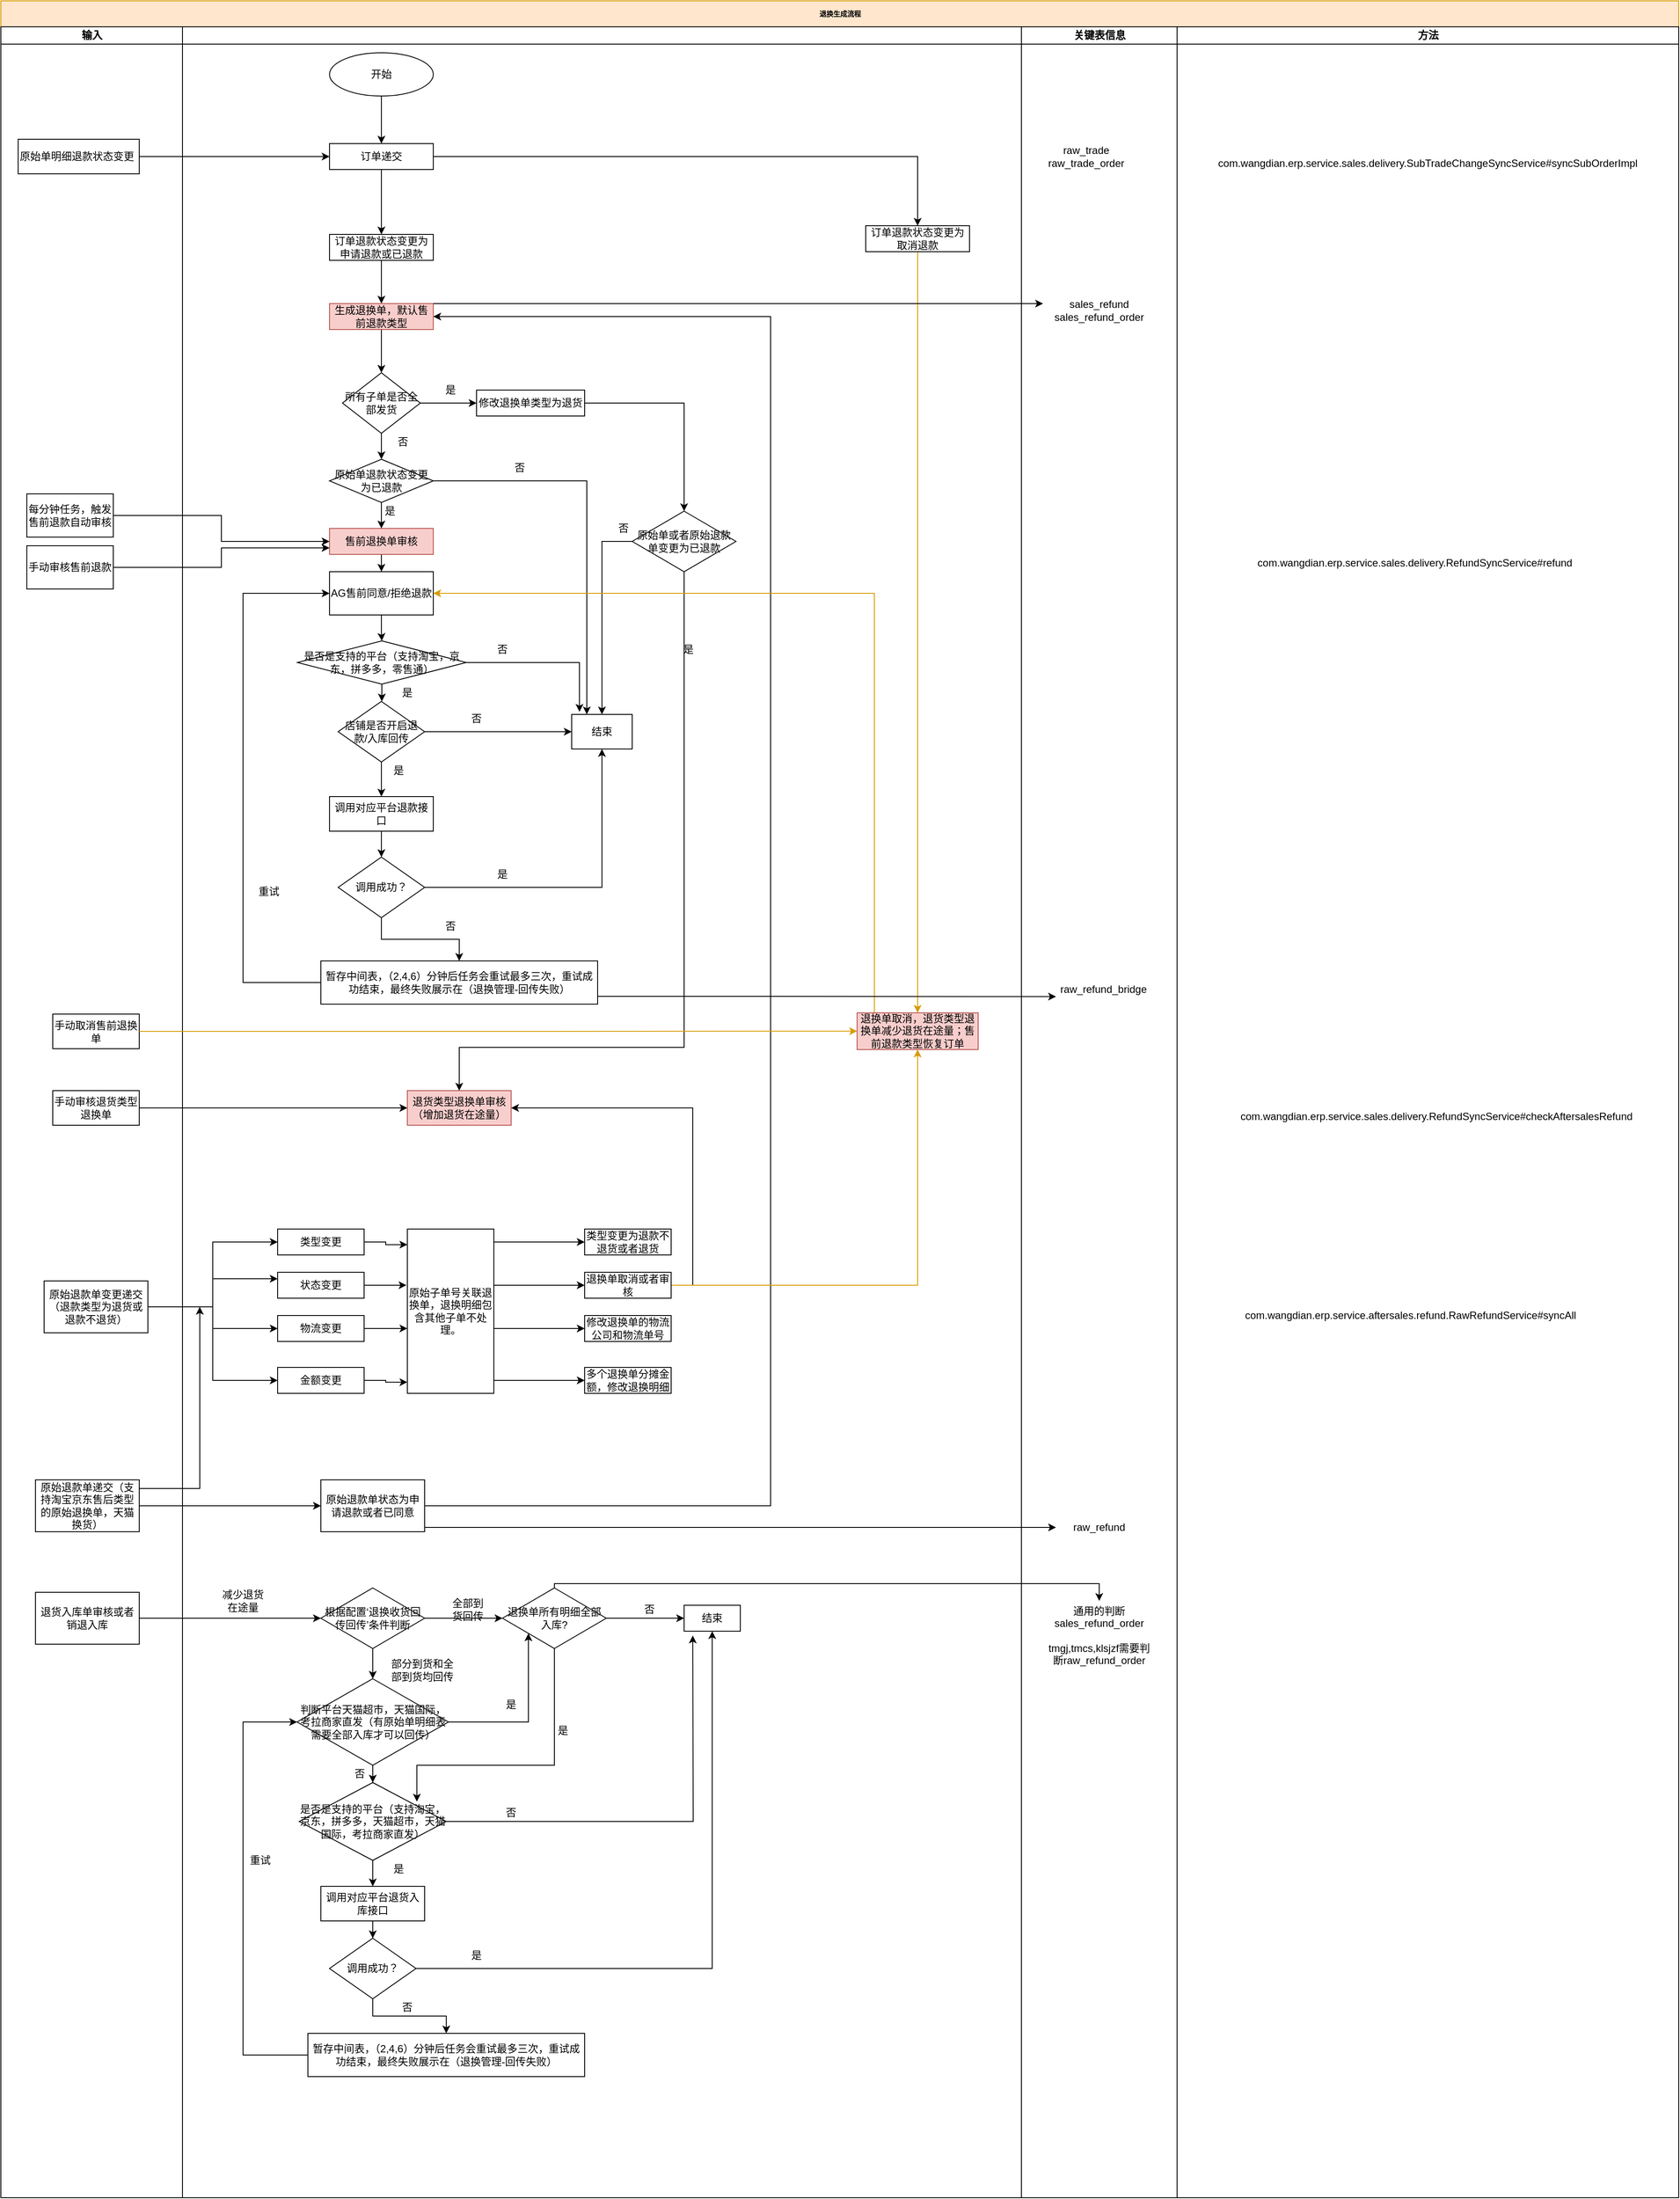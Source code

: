 <mxfile version="14.4.3" type="device"><diagram name="Page-1" id="74e2e168-ea6b-b213-b513-2b3c1d86103e"><mxGraphModel dx="1422" dy="822" grid="1" gridSize="10" guides="1" tooltips="1" connect="1" arrows="1" fold="1" page="1" pageScale="1" pageWidth="1100" pageHeight="850" background="#ffffff" math="0" shadow="0"><root><mxCell id="0"/><mxCell id="1" parent="0"/><mxCell id="77e6c97f196da883-1" value="退换生成流程" style="swimlane;html=1;childLayout=stackLayout;startSize=30;rounded=0;shadow=0;labelBackgroundColor=none;strokeWidth=1;fontFamily=Verdana;fontSize=8;align=center;fillColor=#ffe6cc;strokeColor=#d79b00;" parent="1" vertex="1"><mxGeometry x="110" y="20" width="1940" height="2540" as="geometry"/></mxCell><mxCell id="77e6c97f196da883-2" value="输入" style="swimlane;html=1;startSize=20;" parent="77e6c97f196da883-1" vertex="1"><mxGeometry y="30" width="210" height="2510" as="geometry"/></mxCell><mxCell id="ZV8IMZRNXIEyXZBaKNND-7" value="原始单明细退款状态变更" style="rounded=0;whiteSpace=wrap;html=1;align=left;" parent="77e6c97f196da883-2" vertex="1"><mxGeometry x="20" y="130" width="140" height="40" as="geometry"/></mxCell><mxCell id="K4x0RBg2pC2UjooEL5jA-83" value="原始退款单递交（支持淘宝京东售后类型的原始退换单，天猫换货）" style="rounded=0;whiteSpace=wrap;html=1;" parent="77e6c97f196da883-2" vertex="1"><mxGeometry x="40" y="1680" width="120" height="60" as="geometry"/></mxCell><mxCell id="K4x0RBg2pC2UjooEL5jA-87" value="原始退款单变更递交（退款类型为退货或退款不退货）" style="rounded=0;whiteSpace=wrap;html=1;" parent="77e6c97f196da883-2" vertex="1"><mxGeometry x="50" y="1450" width="120" height="60" as="geometry"/></mxCell><mxCell id="K4x0RBg2pC2UjooEL5jA-188" value="每分钟任务，触发售前退款自动审核" style="rounded=0;whiteSpace=wrap;html=1;align=left;" parent="77e6c97f196da883-2" vertex="1"><mxGeometry x="30" y="540" width="100" height="50" as="geometry"/></mxCell><mxCell id="K4x0RBg2pC2UjooEL5jA-189" value="手动审核售前退款" style="rounded=0;whiteSpace=wrap;html=1;align=left;" parent="77e6c97f196da883-2" vertex="1"><mxGeometry x="30" y="600" width="100" height="50" as="geometry"/></mxCell><mxCell id="K4x0RBg2pC2UjooEL5jA-192" value="退货入库单审核或者销退入库" style="rounded=0;whiteSpace=wrap;html=1;" parent="77e6c97f196da883-2" vertex="1"><mxGeometry x="40" y="1810" width="120" height="60" as="geometry"/></mxCell><mxCell id="K4x0RBg2pC2UjooEL5jA-282" value="手动审核退货类型退换单" style="rounded=0;whiteSpace=wrap;html=1;" parent="77e6c97f196da883-2" vertex="1"><mxGeometry x="60" y="1230" width="100" height="40" as="geometry"/></mxCell><mxCell id="cP4s46sx_pL4ZXOSYV5j-128" value="手动取消售前退换单" style="rounded=0;whiteSpace=wrap;html=1;" vertex="1" parent="77e6c97f196da883-2"><mxGeometry x="60" y="1141.5" width="100" height="40" as="geometry"/></mxCell><mxCell id="77e6c97f196da883-3" value="&lt;br&gt;&lt;br&gt;" style="swimlane;html=1;startSize=20;" parent="77e6c97f196da883-1" vertex="1"><mxGeometry x="210" y="30" width="970" height="2510" as="geometry"/></mxCell><mxCell id="ZV8IMZRNXIEyXZBaKNND-9" style="edgeStyle=orthogonalEdgeStyle;rounded=0;orthogonalLoop=1;jettySize=auto;html=1;exitX=0.5;exitY=1;exitDx=0;exitDy=0;entryX=0.5;entryY=0;entryDx=0;entryDy=0;" parent="77e6c97f196da883-3" source="ZV8IMZRNXIEyXZBaKNND-4" target="ZV8IMZRNXIEyXZBaKNND-5" edge="1"><mxGeometry relative="1" as="geometry"/></mxCell><mxCell id="ZV8IMZRNXIEyXZBaKNND-4" value="开始" style="ellipse;whiteSpace=wrap;html=1;" parent="77e6c97f196da883-3" vertex="1"><mxGeometry x="170" y="30" width="120" height="50" as="geometry"/></mxCell><mxCell id="K4x0RBg2pC2UjooEL5jA-15" style="edgeStyle=orthogonalEdgeStyle;rounded=0;orthogonalLoop=1;jettySize=auto;html=1;entryX=0.5;entryY=0;entryDx=0;entryDy=0;" parent="77e6c97f196da883-3" source="ZV8IMZRNXIEyXZBaKNND-5" target="K4x0RBg2pC2UjooEL5jA-13" edge="1"><mxGeometry relative="1" as="geometry"/></mxCell><mxCell id="K4x0RBg2pC2UjooEL5jA-291" style="edgeStyle=orthogonalEdgeStyle;rounded=0;orthogonalLoop=1;jettySize=auto;html=1;" parent="77e6c97f196da883-3" source="ZV8IMZRNXIEyXZBaKNND-5" target="K4x0RBg2pC2UjooEL5jA-290" edge="1"><mxGeometry relative="1" as="geometry"/></mxCell><mxCell id="ZV8IMZRNXIEyXZBaKNND-5" value="订单递交" style="rounded=0;whiteSpace=wrap;html=1;" parent="77e6c97f196da883-3" vertex="1"><mxGeometry x="170" y="135" width="120" height="30" as="geometry"/></mxCell><mxCell id="K4x0RBg2pC2UjooEL5jA-22" style="edgeStyle=orthogonalEdgeStyle;rounded=0;orthogonalLoop=1;jettySize=auto;html=1;entryX=0.5;entryY=0;entryDx=0;entryDy=0;" parent="77e6c97f196da883-3" source="K4x0RBg2pC2UjooEL5jA-13" target="K4x0RBg2pC2UjooEL5jA-16" edge="1"><mxGeometry relative="1" as="geometry"/></mxCell><mxCell id="K4x0RBg2pC2UjooEL5jA-13" value="订单退款状态变更为申请退款或已退款" style="rounded=0;whiteSpace=wrap;html=1;" parent="77e6c97f196da883-3" vertex="1"><mxGeometry x="170" y="240" width="120" height="30" as="geometry"/></mxCell><mxCell id="K4x0RBg2pC2UjooEL5jA-21" style="edgeStyle=orthogonalEdgeStyle;rounded=0;orthogonalLoop=1;jettySize=auto;html=1;entryX=0.5;entryY=0;entryDx=0;entryDy=0;" parent="77e6c97f196da883-3" source="K4x0RBg2pC2UjooEL5jA-16" target="K4x0RBg2pC2UjooEL5jA-17" edge="1"><mxGeometry relative="1" as="geometry"/></mxCell><mxCell id="K4x0RBg2pC2UjooEL5jA-16" value="生成退换单，默认售前退款类型" style="rounded=0;whiteSpace=wrap;html=1;fillColor=#f8cecc;strokeColor=#b85450;" parent="77e6c97f196da883-3" vertex="1"><mxGeometry x="170" y="320" width="120" height="30" as="geometry"/></mxCell><mxCell id="K4x0RBg2pC2UjooEL5jA-19" style="edgeStyle=orthogonalEdgeStyle;rounded=0;orthogonalLoop=1;jettySize=auto;html=1;entryX=0;entryY=0.5;entryDx=0;entryDy=0;" parent="77e6c97f196da883-3" source="K4x0RBg2pC2UjooEL5jA-17" target="K4x0RBg2pC2UjooEL5jA-18" edge="1"><mxGeometry relative="1" as="geometry"/></mxCell><mxCell id="K4x0RBg2pC2UjooEL5jA-28" style="edgeStyle=orthogonalEdgeStyle;rounded=0;orthogonalLoop=1;jettySize=auto;html=1;" parent="77e6c97f196da883-3" source="K4x0RBg2pC2UjooEL5jA-17" target="K4x0RBg2pC2UjooEL5jA-27" edge="1"><mxGeometry relative="1" as="geometry"/></mxCell><mxCell id="K4x0RBg2pC2UjooEL5jA-17" value="所有子单是否全部发货" style="rhombus;whiteSpace=wrap;html=1;" parent="77e6c97f196da883-3" vertex="1"><mxGeometry x="185" y="400" width="90" height="70" as="geometry"/></mxCell><mxCell id="K4x0RBg2pC2UjooEL5jA-287" style="edgeStyle=orthogonalEdgeStyle;rounded=0;orthogonalLoop=1;jettySize=auto;html=1;" parent="77e6c97f196da883-3" source="K4x0RBg2pC2UjooEL5jA-18" target="K4x0RBg2pC2UjooEL5jA-286" edge="1"><mxGeometry relative="1" as="geometry"/></mxCell><mxCell id="K4x0RBg2pC2UjooEL5jA-18" value="修改退换单类型为退货" style="rounded=0;whiteSpace=wrap;html=1;" parent="77e6c97f196da883-3" vertex="1"><mxGeometry x="340" y="420" width="125" height="30" as="geometry"/></mxCell><mxCell id="K4x0RBg2pC2UjooEL5jA-20" value="是" style="text;html=1;strokeColor=none;fillColor=none;align=center;verticalAlign=middle;whiteSpace=wrap;rounded=0;" parent="77e6c97f196da883-3" vertex="1"><mxGeometry x="290" y="410" width="40" height="20" as="geometry"/></mxCell><mxCell id="K4x0RBg2pC2UjooEL5jA-285" style="edgeStyle=orthogonalEdgeStyle;rounded=0;orthogonalLoop=1;jettySize=auto;html=1;entryX=0.5;entryY=0;entryDx=0;entryDy=0;" parent="77e6c97f196da883-3" source="K4x0RBg2pC2UjooEL5jA-23" target="K4x0RBg2pC2UjooEL5jA-26" edge="1"><mxGeometry relative="1" as="geometry"/></mxCell><mxCell id="K4x0RBg2pC2UjooEL5jA-23" value="售前退换单审核" style="rounded=0;whiteSpace=wrap;html=1;fillColor=#f8cecc;strokeColor=#b85450;" parent="77e6c97f196da883-3" vertex="1"><mxGeometry x="170" y="580" width="120" height="30" as="geometry"/></mxCell><mxCell id="cP4s46sx_pL4ZXOSYV5j-2" style="edgeStyle=orthogonalEdgeStyle;rounded=0;orthogonalLoop=1;jettySize=auto;html=1;entryX=0.5;entryY=0;entryDx=0;entryDy=0;" edge="1" parent="77e6c97f196da883-3" source="K4x0RBg2pC2UjooEL5jA-26" target="cP4s46sx_pL4ZXOSYV5j-1"><mxGeometry relative="1" as="geometry"/></mxCell><mxCell id="K4x0RBg2pC2UjooEL5jA-26" value="AG售前同意/拒绝退款" style="rounded=0;whiteSpace=wrap;html=1;" parent="77e6c97f196da883-3" vertex="1"><mxGeometry x="170" y="630" width="120" height="50" as="geometry"/></mxCell><mxCell id="K4x0RBg2pC2UjooEL5jA-29" style="edgeStyle=orthogonalEdgeStyle;rounded=0;orthogonalLoop=1;jettySize=auto;html=1;entryX=0.5;entryY=0;entryDx=0;entryDy=0;" parent="77e6c97f196da883-3" source="K4x0RBg2pC2UjooEL5jA-27" target="K4x0RBg2pC2UjooEL5jA-23" edge="1"><mxGeometry relative="1" as="geometry"/></mxCell><mxCell id="K4x0RBg2pC2UjooEL5jA-301" style="edgeStyle=orthogonalEdgeStyle;rounded=0;orthogonalLoop=1;jettySize=auto;html=1;entryX=0.25;entryY=0;entryDx=0;entryDy=0;" parent="77e6c97f196da883-3" source="K4x0RBg2pC2UjooEL5jA-27" target="K4x0RBg2pC2UjooEL5jA-35" edge="1"><mxGeometry relative="1" as="geometry"/></mxCell><mxCell id="K4x0RBg2pC2UjooEL5jA-27" value="原始单退款状态变更为已退款" style="rhombus;whiteSpace=wrap;html=1;" parent="77e6c97f196da883-3" vertex="1"><mxGeometry x="170" y="500" width="120" height="50" as="geometry"/></mxCell><mxCell id="K4x0RBg2pC2UjooEL5jA-30" value="否" style="text;html=1;strokeColor=none;fillColor=none;align=center;verticalAlign=middle;whiteSpace=wrap;rounded=0;" parent="77e6c97f196da883-3" vertex="1"><mxGeometry x="235" y="470" width="40" height="20" as="geometry"/></mxCell><mxCell id="K4x0RBg2pC2UjooEL5jA-36" style="edgeStyle=orthogonalEdgeStyle;rounded=0;orthogonalLoop=1;jettySize=auto;html=1;entryX=0.5;entryY=0;entryDx=0;entryDy=0;" parent="77e6c97f196da883-3" source="K4x0RBg2pC2UjooEL5jA-32" target="K4x0RBg2pC2UjooEL5jA-33" edge="1"><mxGeometry relative="1" as="geometry"/></mxCell><mxCell id="K4x0RBg2pC2UjooEL5jA-72" style="edgeStyle=orthogonalEdgeStyle;rounded=0;orthogonalLoop=1;jettySize=auto;html=1;entryX=0;entryY=0.5;entryDx=0;entryDy=0;" parent="77e6c97f196da883-3" source="K4x0RBg2pC2UjooEL5jA-32" target="K4x0RBg2pC2UjooEL5jA-35" edge="1"><mxGeometry relative="1" as="geometry"/></mxCell><mxCell id="K4x0RBg2pC2UjooEL5jA-32" value="店铺是否开启退款/入库回传" style="rhombus;whiteSpace=wrap;html=1;" parent="77e6c97f196da883-3" vertex="1"><mxGeometry x="180" y="780" width="100" height="70" as="geometry"/></mxCell><mxCell id="K4x0RBg2pC2UjooEL5jA-76" style="edgeStyle=orthogonalEdgeStyle;rounded=0;orthogonalLoop=1;jettySize=auto;html=1;entryX=0.5;entryY=0;entryDx=0;entryDy=0;" parent="77e6c97f196da883-3" source="K4x0RBg2pC2UjooEL5jA-33" target="K4x0RBg2pC2UjooEL5jA-73" edge="1"><mxGeometry relative="1" as="geometry"/></mxCell><mxCell id="K4x0RBg2pC2UjooEL5jA-33" value="调用对应平台退款接口" style="rounded=0;whiteSpace=wrap;html=1;" parent="77e6c97f196da883-3" vertex="1"><mxGeometry x="170" y="890" width="120" height="40" as="geometry"/></mxCell><mxCell id="K4x0RBg2pC2UjooEL5jA-35" value="结束" style="rounded=0;whiteSpace=wrap;html=1;" parent="77e6c97f196da883-3" vertex="1"><mxGeometry x="450" y="795" width="70" height="40" as="geometry"/></mxCell><mxCell id="K4x0RBg2pC2UjooEL5jA-37" value="是" style="text;html=1;strokeColor=none;fillColor=none;align=center;verticalAlign=middle;whiteSpace=wrap;rounded=0;" parent="77e6c97f196da883-3" vertex="1"><mxGeometry x="230" y="850" width="40" height="20" as="geometry"/></mxCell><mxCell id="K4x0RBg2pC2UjooEL5jA-70" value="否" style="text;html=1;strokeColor=none;fillColor=none;align=center;verticalAlign=middle;whiteSpace=wrap;rounded=0;" parent="77e6c97f196da883-3" vertex="1"><mxGeometry x="320" y="790" width="40" height="20" as="geometry"/></mxCell><mxCell id="K4x0RBg2pC2UjooEL5jA-74" style="edgeStyle=orthogonalEdgeStyle;rounded=0;orthogonalLoop=1;jettySize=auto;html=1;entryX=0.5;entryY=1;entryDx=0;entryDy=0;" parent="77e6c97f196da883-3" source="K4x0RBg2pC2UjooEL5jA-73" target="K4x0RBg2pC2UjooEL5jA-35" edge="1"><mxGeometry relative="1" as="geometry"/></mxCell><mxCell id="K4x0RBg2pC2UjooEL5jA-79" style="edgeStyle=orthogonalEdgeStyle;rounded=0;orthogonalLoop=1;jettySize=auto;html=1;" parent="77e6c97f196da883-3" source="K4x0RBg2pC2UjooEL5jA-73" target="K4x0RBg2pC2UjooEL5jA-77" edge="1"><mxGeometry relative="1" as="geometry"/></mxCell><mxCell id="K4x0RBg2pC2UjooEL5jA-73" value="调用成功？" style="rhombus;whiteSpace=wrap;html=1;" parent="77e6c97f196da883-3" vertex="1"><mxGeometry x="180" y="960" width="100" height="70" as="geometry"/></mxCell><mxCell id="K4x0RBg2pC2UjooEL5jA-75" value="是" style="text;html=1;strokeColor=none;fillColor=none;align=center;verticalAlign=middle;whiteSpace=wrap;rounded=0;" parent="77e6c97f196da883-3" vertex="1"><mxGeometry x="350" y="970" width="40" height="20" as="geometry"/></mxCell><mxCell id="K4x0RBg2pC2UjooEL5jA-305" style="edgeStyle=orthogonalEdgeStyle;rounded=0;orthogonalLoop=1;jettySize=auto;html=1;entryX=0;entryY=0.5;entryDx=0;entryDy=0;" parent="77e6c97f196da883-3" source="K4x0RBg2pC2UjooEL5jA-77" target="K4x0RBg2pC2UjooEL5jA-26" edge="1"><mxGeometry relative="1" as="geometry"><Array as="points"><mxPoint x="70" y="1105"/><mxPoint x="70" y="655"/></Array></mxGeometry></mxCell><mxCell id="K4x0RBg2pC2UjooEL5jA-77" value="暂存中间表，（2,4,6）分钟后任务会重试最多三次，重试成功结束，最终失败展示在（退换管理-回传失败）" style="rounded=0;whiteSpace=wrap;html=1;" parent="77e6c97f196da883-3" vertex="1"><mxGeometry x="160" y="1080" width="320" height="50" as="geometry"/></mxCell><mxCell id="K4x0RBg2pC2UjooEL5jA-80" value="否" style="text;html=1;strokeColor=none;fillColor=none;align=center;verticalAlign=middle;whiteSpace=wrap;rounded=0;" parent="77e6c97f196da883-3" vertex="1"><mxGeometry x="290" y="1030" width="40" height="20" as="geometry"/></mxCell><mxCell id="K4x0RBg2pC2UjooEL5jA-187" style="edgeStyle=orthogonalEdgeStyle;rounded=0;orthogonalLoop=1;jettySize=auto;html=1;entryX=1;entryY=0.5;entryDx=0;entryDy=0;" parent="77e6c97f196da883-3" source="K4x0RBg2pC2UjooEL5jA-84" target="K4x0RBg2pC2UjooEL5jA-16" edge="1"><mxGeometry relative="1" as="geometry"><mxPoint x="670" y="490" as="targetPoint"/><Array as="points"><mxPoint x="680" y="1710"/><mxPoint x="680" y="335"/></Array></mxGeometry></mxCell><mxCell id="K4x0RBg2pC2UjooEL5jA-84" value="原始退款单状态为申请退款或者已同意" style="rounded=0;whiteSpace=wrap;html=1;" parent="77e6c97f196da883-3" vertex="1"><mxGeometry x="160" y="1680" width="120" height="60" as="geometry"/></mxCell><mxCell id="K4x0RBg2pC2UjooEL5jA-125" value="类型变更" style="rounded=0;whiteSpace=wrap;html=1;" parent="77e6c97f196da883-3" vertex="1"><mxGeometry x="110" y="1390" width="100" height="30" as="geometry"/></mxCell><mxCell id="K4x0RBg2pC2UjooEL5jA-176" style="edgeStyle=orthogonalEdgeStyle;rounded=0;orthogonalLoop=1;jettySize=auto;html=1;entryX=0;entryY=0.932;entryDx=0;entryDy=0;entryPerimeter=0;" parent="77e6c97f196da883-3" source="K4x0RBg2pC2UjooEL5jA-164" target="K4x0RBg2pC2UjooEL5jA-172" edge="1"><mxGeometry relative="1" as="geometry"/></mxCell><mxCell id="K4x0RBg2pC2UjooEL5jA-164" value="金额变更" style="rounded=0;whiteSpace=wrap;html=1;" parent="77e6c97f196da883-3" vertex="1"><mxGeometry x="110" y="1550" width="100" height="30" as="geometry"/></mxCell><mxCell id="K4x0RBg2pC2UjooEL5jA-174" style="edgeStyle=orthogonalEdgeStyle;rounded=0;orthogonalLoop=1;jettySize=auto;html=1;entryX=-0.01;entryY=0.342;entryDx=0;entryDy=0;entryPerimeter=0;" parent="77e6c97f196da883-3" source="K4x0RBg2pC2UjooEL5jA-163" target="K4x0RBg2pC2UjooEL5jA-172" edge="1"><mxGeometry relative="1" as="geometry"/></mxCell><mxCell id="K4x0RBg2pC2UjooEL5jA-163" value="状态变更" style="rounded=0;whiteSpace=wrap;html=1;" parent="77e6c97f196da883-3" vertex="1"><mxGeometry x="110" y="1440" width="100" height="30" as="geometry"/></mxCell><mxCell id="K4x0RBg2pC2UjooEL5jA-175" style="edgeStyle=orthogonalEdgeStyle;rounded=0;orthogonalLoop=1;jettySize=auto;html=1;entryX=0;entryY=0.605;entryDx=0;entryDy=0;entryPerimeter=0;" parent="77e6c97f196da883-3" source="K4x0RBg2pC2UjooEL5jA-165" target="K4x0RBg2pC2UjooEL5jA-172" edge="1"><mxGeometry relative="1" as="geometry"/></mxCell><mxCell id="K4x0RBg2pC2UjooEL5jA-165" value="物流变更" style="rounded=0;whiteSpace=wrap;html=1;" parent="77e6c97f196da883-3" vertex="1"><mxGeometry x="110" y="1490" width="100" height="30" as="geometry"/></mxCell><mxCell id="K4x0RBg2pC2UjooEL5jA-180" style="edgeStyle=orthogonalEdgeStyle;rounded=0;orthogonalLoop=1;jettySize=auto;html=1;entryX=0;entryY=0.5;entryDx=0;entryDy=0;" parent="77e6c97f196da883-3" source="K4x0RBg2pC2UjooEL5jA-172" target="K4x0RBg2pC2UjooEL5jA-179" edge="1"><mxGeometry relative="1" as="geometry"><Array as="points"><mxPoint x="400" y="1455"/><mxPoint x="400" y="1455"/></Array></mxGeometry></mxCell><mxCell id="K4x0RBg2pC2UjooEL5jA-181" style="edgeStyle=orthogonalEdgeStyle;rounded=0;orthogonalLoop=1;jettySize=auto;html=1;entryX=0;entryY=0.5;entryDx=0;entryDy=0;" parent="77e6c97f196da883-3" source="K4x0RBg2pC2UjooEL5jA-172" target="K4x0RBg2pC2UjooEL5jA-177" edge="1"><mxGeometry relative="1" as="geometry"><Array as="points"><mxPoint x="400" y="1405"/><mxPoint x="400" y="1405"/></Array></mxGeometry></mxCell><mxCell id="K4x0RBg2pC2UjooEL5jA-183" style="edgeStyle=orthogonalEdgeStyle;rounded=0;orthogonalLoop=1;jettySize=auto;html=1;" parent="77e6c97f196da883-3" source="K4x0RBg2pC2UjooEL5jA-172" target="K4x0RBg2pC2UjooEL5jA-182" edge="1"><mxGeometry relative="1" as="geometry"><Array as="points"><mxPoint x="380" y="1505"/><mxPoint x="380" y="1505"/></Array></mxGeometry></mxCell><mxCell id="K4x0RBg2pC2UjooEL5jA-185" style="edgeStyle=orthogonalEdgeStyle;rounded=0;orthogonalLoop=1;jettySize=auto;html=1;entryX=0;entryY=0.5;entryDx=0;entryDy=0;" parent="77e6c97f196da883-3" source="K4x0RBg2pC2UjooEL5jA-172" target="K4x0RBg2pC2UjooEL5jA-184" edge="1"><mxGeometry relative="1" as="geometry"><Array as="points"><mxPoint x="400" y="1565"/><mxPoint x="400" y="1565"/></Array></mxGeometry></mxCell><mxCell id="K4x0RBg2pC2UjooEL5jA-172" value="原始子单号关联退换单，退换明细包含其他子单不处理。" style="rounded=0;whiteSpace=wrap;html=1;" parent="77e6c97f196da883-3" vertex="1"><mxGeometry x="260" y="1390" width="100" height="190" as="geometry"/></mxCell><mxCell id="K4x0RBg2pC2UjooEL5jA-173" style="edgeStyle=orthogonalEdgeStyle;rounded=0;orthogonalLoop=1;jettySize=auto;html=1;entryX=0;entryY=0.095;entryDx=0;entryDy=0;entryPerimeter=0;" parent="77e6c97f196da883-3" source="K4x0RBg2pC2UjooEL5jA-125" target="K4x0RBg2pC2UjooEL5jA-172" edge="1"><mxGeometry relative="1" as="geometry"><mxPoint x="250" y="1405" as="targetPoint"/><Array as="points"><mxPoint x="235" y="1405"/><mxPoint x="235" y="1408"/></Array></mxGeometry></mxCell><mxCell id="K4x0RBg2pC2UjooEL5jA-177" value="类型变更为退款不退货或者退货" style="rounded=0;whiteSpace=wrap;html=1;" parent="77e6c97f196da883-3" vertex="1"><mxGeometry x="465" y="1390" width="100" height="30" as="geometry"/></mxCell><mxCell id="K4x0RBg2pC2UjooEL5jA-295" style="edgeStyle=orthogonalEdgeStyle;rounded=0;orthogonalLoop=1;jettySize=auto;html=1;entryX=1;entryY=0.5;entryDx=0;entryDy=0;" parent="77e6c97f196da883-3" source="K4x0RBg2pC2UjooEL5jA-179" target="K4x0RBg2pC2UjooEL5jA-283" edge="1"><mxGeometry relative="1" as="geometry"><Array as="points"><mxPoint x="590" y="1455"/><mxPoint x="590" y="1250"/></Array></mxGeometry></mxCell><mxCell id="cP4s46sx_pL4ZXOSYV5j-130" style="edgeStyle=orthogonalEdgeStyle;rounded=0;orthogonalLoop=1;jettySize=auto;html=1;entryX=0.5;entryY=1;entryDx=0;entryDy=0;fillColor=#ffe6cc;strokeColor=#d79b00;" edge="1" parent="77e6c97f196da883-3" source="K4x0RBg2pC2UjooEL5jA-179" target="K4x0RBg2pC2UjooEL5jA-292"><mxGeometry relative="1" as="geometry"/></mxCell><mxCell id="K4x0RBg2pC2UjooEL5jA-179" value="退换单取消或者审核" style="rounded=0;whiteSpace=wrap;html=1;" parent="77e6c97f196da883-3" vertex="1"><mxGeometry x="465" y="1440" width="100" height="30" as="geometry"/></mxCell><mxCell id="K4x0RBg2pC2UjooEL5jA-182" value="修改退换单的物流公司和物流单号" style="rounded=0;whiteSpace=wrap;html=1;" parent="77e6c97f196da883-3" vertex="1"><mxGeometry x="465" y="1490" width="100" height="30" as="geometry"/></mxCell><mxCell id="K4x0RBg2pC2UjooEL5jA-184" value="多个退换单分摊金额，修改退换明细" style="rounded=0;whiteSpace=wrap;html=1;" parent="77e6c97f196da883-3" vertex="1"><mxGeometry x="465" y="1550" width="100" height="30" as="geometry"/></mxCell><mxCell id="K4x0RBg2pC2UjooEL5jA-253" style="edgeStyle=orthogonalEdgeStyle;rounded=0;orthogonalLoop=1;jettySize=auto;html=1;entryX=0;entryY=0.5;entryDx=0;entryDy=0;" parent="77e6c97f196da883-3" source="K4x0RBg2pC2UjooEL5jA-249" target="K4x0RBg2pC2UjooEL5jA-250" edge="1"><mxGeometry relative="1" as="geometry"/></mxCell><mxCell id="K4x0RBg2pC2UjooEL5jA-258" style="edgeStyle=orthogonalEdgeStyle;rounded=0;orthogonalLoop=1;jettySize=auto;html=1;entryX=0.5;entryY=0;entryDx=0;entryDy=0;" parent="77e6c97f196da883-3" source="K4x0RBg2pC2UjooEL5jA-249" target="K4x0RBg2pC2UjooEL5jA-261" edge="1"><mxGeometry relative="1" as="geometry"><mxPoint x="220" y="1930" as="targetPoint"/></mxGeometry></mxCell><mxCell id="K4x0RBg2pC2UjooEL5jA-249" value="根据配置‘退换收货回传回传’条件判断" style="rhombus;whiteSpace=wrap;html=1;" parent="77e6c97f196da883-3" vertex="1"><mxGeometry x="160" y="1805" width="120" height="70" as="geometry"/></mxCell><mxCell id="K4x0RBg2pC2UjooEL5jA-255" style="edgeStyle=orthogonalEdgeStyle;rounded=0;orthogonalLoop=1;jettySize=auto;html=1;" parent="77e6c97f196da883-3" source="K4x0RBg2pC2UjooEL5jA-250" target="K4x0RBg2pC2UjooEL5jA-251" edge="1"><mxGeometry relative="1" as="geometry"/></mxCell><mxCell id="cP4s46sx_pL4ZXOSYV5j-125" style="edgeStyle=orthogonalEdgeStyle;rounded=0;orthogonalLoop=1;jettySize=auto;html=1;entryX=0.8;entryY=0.244;entryDx=0;entryDy=0;entryPerimeter=0;" edge="1" parent="77e6c97f196da883-3" source="K4x0RBg2pC2UjooEL5jA-250" target="cP4s46sx_pL4ZXOSYV5j-10"><mxGeometry relative="1" as="geometry"><Array as="points"><mxPoint x="430" y="2010"/><mxPoint x="271" y="2010"/></Array></mxGeometry></mxCell><mxCell id="K4x0RBg2pC2UjooEL5jA-250" value="退换单所有明细全部入库?" style="rhombus;whiteSpace=wrap;html=1;" parent="77e6c97f196da883-3" vertex="1"><mxGeometry x="370" y="1805" width="120" height="70" as="geometry"/></mxCell><mxCell id="K4x0RBg2pC2UjooEL5jA-251" value="结束" style="rounded=0;whiteSpace=wrap;html=1;" parent="77e6c97f196da883-3" vertex="1"><mxGeometry x="580" y="1825" width="65" height="30" as="geometry"/></mxCell><mxCell id="K4x0RBg2pC2UjooEL5jA-254" value="全部到货回传" style="text;html=1;strokeColor=none;fillColor=none;align=center;verticalAlign=middle;whiteSpace=wrap;rounded=0;" parent="77e6c97f196da883-3" vertex="1"><mxGeometry x="310" y="1820" width="40" height="20" as="geometry"/></mxCell><mxCell id="K4x0RBg2pC2UjooEL5jA-256" value="否" style="text;html=1;strokeColor=none;fillColor=none;align=center;verticalAlign=middle;whiteSpace=wrap;rounded=0;" parent="77e6c97f196da883-3" vertex="1"><mxGeometry x="520" y="1820" width="40" height="20" as="geometry"/></mxCell><mxCell id="K4x0RBg2pC2UjooEL5jA-259" value="部分到货和全部到货均回传" style="text;html=1;strokeColor=none;fillColor=none;align=center;verticalAlign=middle;whiteSpace=wrap;rounded=0;" parent="77e6c97f196da883-3" vertex="1"><mxGeometry x="235" y="1890" width="85" height="20" as="geometry"/></mxCell><mxCell id="K4x0RBg2pC2UjooEL5jA-272" style="edgeStyle=orthogonalEdgeStyle;rounded=0;orthogonalLoop=1;jettySize=auto;html=1;entryX=0;entryY=1;entryDx=0;entryDy=0;" parent="77e6c97f196da883-3" source="K4x0RBg2pC2UjooEL5jA-261" target="K4x0RBg2pC2UjooEL5jA-250" edge="1"><mxGeometry relative="1" as="geometry"/></mxCell><mxCell id="cP4s46sx_pL4ZXOSYV5j-11" style="edgeStyle=orthogonalEdgeStyle;rounded=0;orthogonalLoop=1;jettySize=auto;html=1;entryX=0.5;entryY=0;entryDx=0;entryDy=0;" edge="1" parent="77e6c97f196da883-3" source="K4x0RBg2pC2UjooEL5jA-261" target="cP4s46sx_pL4ZXOSYV5j-10"><mxGeometry relative="1" as="geometry"/></mxCell><mxCell id="K4x0RBg2pC2UjooEL5jA-261" value="判断平台天猫超市，天猫国际，考拉商家直发（有原始单明细表需要全部入库才可以回传）" style="rhombus;whiteSpace=wrap;html=1;" parent="77e6c97f196da883-3" vertex="1"><mxGeometry x="132.5" y="1910" width="175" height="100" as="geometry"/></mxCell><mxCell id="K4x0RBg2pC2UjooEL5jA-264" value="调用对应平台退货入库接口" style="rounded=0;whiteSpace=wrap;html=1;" parent="77e6c97f196da883-3" vertex="1"><mxGeometry x="160" y="2150" width="120" height="40" as="geometry"/></mxCell><mxCell id="K4x0RBg2pC2UjooEL5jA-276" style="edgeStyle=orthogonalEdgeStyle;rounded=0;orthogonalLoop=1;jettySize=auto;html=1;entryX=0.5;entryY=1;entryDx=0;entryDy=0;" parent="77e6c97f196da883-3" source="K4x0RBg2pC2UjooEL5jA-266" target="K4x0RBg2pC2UjooEL5jA-251" edge="1"><mxGeometry relative="1" as="geometry"/></mxCell><mxCell id="K4x0RBg2pC2UjooEL5jA-266" value="调用成功？" style="rhombus;whiteSpace=wrap;html=1;" parent="77e6c97f196da883-3" vertex="1"><mxGeometry x="170" y="2210" width="100" height="70" as="geometry"/></mxCell><mxCell id="K4x0RBg2pC2UjooEL5jA-263" style="edgeStyle=orthogonalEdgeStyle;rounded=0;orthogonalLoop=1;jettySize=auto;html=1;entryX=0.5;entryY=0;entryDx=0;entryDy=0;" parent="77e6c97f196da883-3" source="K4x0RBg2pC2UjooEL5jA-264" target="K4x0RBg2pC2UjooEL5jA-266" edge="1"><mxGeometry relative="1" as="geometry"/></mxCell><mxCell id="K4x0RBg2pC2UjooEL5jA-267" value="是" style="text;html=1;strokeColor=none;fillColor=none;align=center;verticalAlign=middle;whiteSpace=wrap;rounded=0;" parent="77e6c97f196da883-3" vertex="1"><mxGeometry x="320" y="2220" width="40" height="20" as="geometry"/></mxCell><mxCell id="K4x0RBg2pC2UjooEL5jA-309" style="edgeStyle=orthogonalEdgeStyle;rounded=0;orthogonalLoop=1;jettySize=auto;html=1;entryX=0;entryY=0.5;entryDx=0;entryDy=0;" parent="77e6c97f196da883-3" source="K4x0RBg2pC2UjooEL5jA-268" target="K4x0RBg2pC2UjooEL5jA-261" edge="1"><mxGeometry relative="1" as="geometry"><Array as="points"><mxPoint x="70" y="2345"/><mxPoint x="70" y="1960"/></Array></mxGeometry></mxCell><mxCell id="K4x0RBg2pC2UjooEL5jA-268" value="暂存中间表，（2,4,6）分钟后任务会重试最多三次，重试成功结束，最终失败展示在（退换管理-回传失败）" style="rounded=0;whiteSpace=wrap;html=1;" parent="77e6c97f196da883-3" vertex="1"><mxGeometry x="145" y="2320" width="320" height="50" as="geometry"/></mxCell><mxCell id="K4x0RBg2pC2UjooEL5jA-265" style="edgeStyle=orthogonalEdgeStyle;rounded=0;orthogonalLoop=1;jettySize=auto;html=1;" parent="77e6c97f196da883-3" source="K4x0RBg2pC2UjooEL5jA-266" target="K4x0RBg2pC2UjooEL5jA-268" edge="1"><mxGeometry relative="1" as="geometry"/></mxCell><mxCell id="K4x0RBg2pC2UjooEL5jA-269" value="否" style="text;html=1;strokeColor=none;fillColor=none;align=center;verticalAlign=middle;whiteSpace=wrap;rounded=0;" parent="77e6c97f196da883-3" vertex="1"><mxGeometry x="240" y="2280" width="40" height="20" as="geometry"/></mxCell><mxCell id="K4x0RBg2pC2UjooEL5jA-271" value="否" style="text;html=1;strokeColor=none;fillColor=none;align=center;verticalAlign=middle;whiteSpace=wrap;rounded=0;" parent="77e6c97f196da883-3" vertex="1"><mxGeometry x="185" y="2010" width="40" height="20" as="geometry"/></mxCell><mxCell id="K4x0RBg2pC2UjooEL5jA-274" value="是" style="text;html=1;strokeColor=none;fillColor=none;align=center;verticalAlign=middle;whiteSpace=wrap;rounded=0;" parent="77e6c97f196da883-3" vertex="1"><mxGeometry x="360" y="1930" width="40" height="20" as="geometry"/></mxCell><mxCell id="K4x0RBg2pC2UjooEL5jA-275" value="是" style="text;html=1;strokeColor=none;fillColor=none;align=center;verticalAlign=middle;whiteSpace=wrap;rounded=0;" parent="77e6c97f196da883-3" vertex="1"><mxGeometry x="420" y="1960" width="40" height="20" as="geometry"/></mxCell><mxCell id="K4x0RBg2pC2UjooEL5jA-283" value="退货类型退换单审核（增加退货在途量）" style="rounded=0;whiteSpace=wrap;html=1;fillColor=#f8cecc;strokeColor=#b85450;" parent="77e6c97f196da883-3" vertex="1"><mxGeometry x="260" y="1230" width="120" height="40" as="geometry"/></mxCell><mxCell id="K4x0RBg2pC2UjooEL5jA-288" style="edgeStyle=orthogonalEdgeStyle;rounded=0;orthogonalLoop=1;jettySize=auto;html=1;entryX=0.5;entryY=0;entryDx=0;entryDy=0;" parent="77e6c97f196da883-3" source="K4x0RBg2pC2UjooEL5jA-286" target="K4x0RBg2pC2UjooEL5jA-283" edge="1"><mxGeometry relative="1" as="geometry"><Array as="points"><mxPoint x="580" y="1180"/><mxPoint x="320" y="1180"/></Array></mxGeometry></mxCell><mxCell id="K4x0RBg2pC2UjooEL5jA-299" style="edgeStyle=orthogonalEdgeStyle;rounded=0;orthogonalLoop=1;jettySize=auto;html=1;entryX=0.5;entryY=0;entryDx=0;entryDy=0;" parent="77e6c97f196da883-3" source="K4x0RBg2pC2UjooEL5jA-286" target="K4x0RBg2pC2UjooEL5jA-35" edge="1"><mxGeometry relative="1" as="geometry"><Array as="points"><mxPoint x="485" y="595"/></Array></mxGeometry></mxCell><mxCell id="K4x0RBg2pC2UjooEL5jA-286" value="原始单或者原始退款单变更为已退款" style="rhombus;whiteSpace=wrap;html=1;" parent="77e6c97f196da883-3" vertex="1"><mxGeometry x="520" y="560" width="120" height="70" as="geometry"/></mxCell><mxCell id="K4x0RBg2pC2UjooEL5jA-289" value="减少退货在途量" style="text;html=1;strokeColor=none;fillColor=none;align=center;verticalAlign=middle;whiteSpace=wrap;rounded=0;" parent="77e6c97f196da883-3" vertex="1"><mxGeometry x="40" y="1810" width="60" height="20" as="geometry"/></mxCell><mxCell id="cP4s46sx_pL4ZXOSYV5j-131" style="edgeStyle=orthogonalEdgeStyle;rounded=0;orthogonalLoop=1;jettySize=auto;html=1;entryX=0.5;entryY=0;entryDx=0;entryDy=0;fillColor=#ffe6cc;strokeColor=#d79b00;" edge="1" parent="77e6c97f196da883-3" source="K4x0RBg2pC2UjooEL5jA-290" target="K4x0RBg2pC2UjooEL5jA-292"><mxGeometry relative="1" as="geometry"/></mxCell><mxCell id="K4x0RBg2pC2UjooEL5jA-290" value="订单退款状态变更为取消退款" style="rounded=0;whiteSpace=wrap;html=1;" parent="77e6c97f196da883-3" vertex="1"><mxGeometry x="790" y="230" width="120" height="30" as="geometry"/></mxCell><mxCell id="cP4s46sx_pL4ZXOSYV5j-133" style="edgeStyle=orthogonalEdgeStyle;rounded=0;orthogonalLoop=1;jettySize=auto;html=1;entryX=1;entryY=0.5;entryDx=0;entryDy=0;fillColor=#ffe6cc;strokeColor=#d79b00;" edge="1" parent="77e6c97f196da883-3" source="K4x0RBg2pC2UjooEL5jA-292" target="K4x0RBg2pC2UjooEL5jA-26"><mxGeometry relative="1" as="geometry"><Array as="points"><mxPoint x="800" y="655"/></Array></mxGeometry></mxCell><mxCell id="K4x0RBg2pC2UjooEL5jA-292" value="退换单取消，退货类型退换单减少退货在途量；售前退款类型恢复订单" style="rounded=0;whiteSpace=wrap;html=1;fillColor=#f8cecc;strokeColor=#b85450;" parent="77e6c97f196da883-3" vertex="1"><mxGeometry x="780" y="1140" width="140" height="42.5" as="geometry"/></mxCell><mxCell id="K4x0RBg2pC2UjooEL5jA-298" value="是" style="text;html=1;strokeColor=none;fillColor=none;align=center;verticalAlign=middle;whiteSpace=wrap;rounded=0;" parent="77e6c97f196da883-3" vertex="1"><mxGeometry x="565" y="710" width="40" height="20" as="geometry"/></mxCell><mxCell id="K4x0RBg2pC2UjooEL5jA-300" value="否" style="text;html=1;strokeColor=none;fillColor=none;align=center;verticalAlign=middle;whiteSpace=wrap;rounded=0;" parent="77e6c97f196da883-3" vertex="1"><mxGeometry x="490" y="570" width="40" height="20" as="geometry"/></mxCell><mxCell id="K4x0RBg2pC2UjooEL5jA-302" value="否" style="text;html=1;strokeColor=none;fillColor=none;align=center;verticalAlign=middle;whiteSpace=wrap;rounded=0;" parent="77e6c97f196da883-3" vertex="1"><mxGeometry x="370" y="500" width="40" height="20" as="geometry"/></mxCell><mxCell id="K4x0RBg2pC2UjooEL5jA-303" value="是" style="text;html=1;strokeColor=none;fillColor=none;align=center;verticalAlign=middle;whiteSpace=wrap;rounded=0;" parent="77e6c97f196da883-3" vertex="1"><mxGeometry x="220" y="550" width="40" height="20" as="geometry"/></mxCell><mxCell id="K4x0RBg2pC2UjooEL5jA-306" value="重试" style="text;html=1;strokeColor=none;fillColor=none;align=center;verticalAlign=middle;whiteSpace=wrap;rounded=0;" parent="77e6c97f196da883-3" vertex="1"><mxGeometry x="80" y="990" width="40" height="20" as="geometry"/></mxCell><mxCell id="K4x0RBg2pC2UjooEL5jA-310" value="重试" style="text;html=1;strokeColor=none;fillColor=none;align=center;verticalAlign=middle;whiteSpace=wrap;rounded=0;" parent="77e6c97f196da883-3" vertex="1"><mxGeometry x="70" y="2110" width="40" height="20" as="geometry"/></mxCell><mxCell id="cP4s46sx_pL4ZXOSYV5j-3" style="edgeStyle=orthogonalEdgeStyle;rounded=0;orthogonalLoop=1;jettySize=auto;html=1;entryX=0.5;entryY=0;entryDx=0;entryDy=0;" edge="1" parent="77e6c97f196da883-3" source="cP4s46sx_pL4ZXOSYV5j-1" target="K4x0RBg2pC2UjooEL5jA-32"><mxGeometry relative="1" as="geometry"/></mxCell><mxCell id="cP4s46sx_pL4ZXOSYV5j-9" style="edgeStyle=orthogonalEdgeStyle;rounded=0;orthogonalLoop=1;jettySize=auto;html=1;entryX=0.129;entryY=-0.075;entryDx=0;entryDy=0;entryPerimeter=0;" edge="1" parent="77e6c97f196da883-3" source="cP4s46sx_pL4ZXOSYV5j-1" target="K4x0RBg2pC2UjooEL5jA-35"><mxGeometry relative="1" as="geometry"/></mxCell><mxCell id="cP4s46sx_pL4ZXOSYV5j-1" value="&lt;span&gt;是否是支持的平台（支持淘宝，京东，拼多多，零售通）&lt;/span&gt;" style="rhombus;whiteSpace=wrap;html=1;" vertex="1" parent="77e6c97f196da883-3"><mxGeometry x="133" y="710" width="195" height="50" as="geometry"/></mxCell><mxCell id="cP4s46sx_pL4ZXOSYV5j-5" value="否" style="text;html=1;strokeColor=none;fillColor=none;align=center;verticalAlign=middle;whiteSpace=wrap;rounded=0;" vertex="1" parent="77e6c97f196da883-3"><mxGeometry x="350" y="710" width="40" height="20" as="geometry"/></mxCell><mxCell id="cP4s46sx_pL4ZXOSYV5j-8" value="是" style="text;html=1;strokeColor=none;fillColor=none;align=center;verticalAlign=middle;whiteSpace=wrap;rounded=0;" vertex="1" parent="77e6c97f196da883-3"><mxGeometry x="240" y="760" width="40" height="20" as="geometry"/></mxCell><mxCell id="cP4s46sx_pL4ZXOSYV5j-12" style="edgeStyle=orthogonalEdgeStyle;rounded=0;orthogonalLoop=1;jettySize=auto;html=1;entryX=0.5;entryY=0;entryDx=0;entryDy=0;" edge="1" parent="77e6c97f196da883-3" source="cP4s46sx_pL4ZXOSYV5j-10" target="K4x0RBg2pC2UjooEL5jA-264"><mxGeometry relative="1" as="geometry"/></mxCell><mxCell id="cP4s46sx_pL4ZXOSYV5j-10" value="是否是支持的平台（支持淘宝，京东，拼多多，天猫超市，天猫国际，考拉商家直发）" style="rhombus;whiteSpace=wrap;html=1;" vertex="1" parent="77e6c97f196da883-3"><mxGeometry x="135" y="2030" width="170" height="90" as="geometry"/></mxCell><mxCell id="cP4s46sx_pL4ZXOSYV5j-13" value="是" style="text;html=1;strokeColor=none;fillColor=none;align=center;verticalAlign=middle;whiteSpace=wrap;rounded=0;" vertex="1" parent="77e6c97f196da883-3"><mxGeometry x="230" y="2120" width="40" height="20" as="geometry"/></mxCell><mxCell id="cP4s46sx_pL4ZXOSYV5j-124" value="否" style="text;html=1;strokeColor=none;fillColor=none;align=center;verticalAlign=middle;whiteSpace=wrap;rounded=0;" vertex="1" parent="77e6c97f196da883-3"><mxGeometry x="360" y="2055" width="40" height="20" as="geometry"/></mxCell><mxCell id="77e6c97f196da883-4" value="关键表信息" style="swimlane;html=1;startSize=20;" parent="77e6c97f196da883-1" vertex="1"><mxGeometry x="1180" y="30" width="180" height="2510" as="geometry"/></mxCell><mxCell id="K4x0RBg2pC2UjooEL5jA-314" value="sales_refund&lt;br&gt;sales_refund_order" style="text;html=1;strokeColor=none;fillColor=none;align=center;verticalAlign=middle;whiteSpace=wrap;rounded=0;" parent="77e6c97f196da883-4" vertex="1"><mxGeometry x="25" y="305" width="130" height="45" as="geometry"/></mxCell><mxCell id="K4x0RBg2pC2UjooEL5jA-316" value="raw_trade&lt;br&gt;raw_trade_order" style="text;html=1;strokeColor=none;fillColor=none;align=center;verticalAlign=middle;whiteSpace=wrap;rounded=0;" parent="77e6c97f196da883-4" vertex="1"><mxGeometry x="10" y="127.5" width="130" height="45" as="geometry"/></mxCell><mxCell id="K4x0RBg2pC2UjooEL5jA-317" value="raw_refund_bridge" style="text;html=1;strokeColor=none;fillColor=none;align=center;verticalAlign=middle;whiteSpace=wrap;rounded=0;" parent="77e6c97f196da883-4" vertex="1"><mxGeometry x="40" y="1095" width="110" height="35" as="geometry"/></mxCell><mxCell id="K4x0RBg2pC2UjooEL5jA-319" value="raw_refund" style="text;html=1;strokeColor=none;fillColor=none;align=center;verticalAlign=middle;whiteSpace=wrap;rounded=0;" parent="77e6c97f196da883-4" vertex="1"><mxGeometry x="40" y="1710" width="100" height="50" as="geometry"/></mxCell><mxCell id="K4x0RBg2pC2UjooEL5jA-321" value="通用的判断&lt;br&gt;sales_refund_order&lt;br&gt;&lt;br&gt;tmgj,tmcs,klsjzf需要判断raw_refund_order" style="text;html=1;strokeColor=none;fillColor=none;align=center;verticalAlign=middle;whiteSpace=wrap;rounded=0;" parent="77e6c97f196da883-4" vertex="1"><mxGeometry x="25" y="1820" width="130" height="80" as="geometry"/></mxCell><mxCell id="ZV8IMZRNXIEyXZBaKNND-8" style="edgeStyle=orthogonalEdgeStyle;rounded=0;orthogonalLoop=1;jettySize=auto;html=1;exitX=1;exitY=0.5;exitDx=0;exitDy=0;entryX=0;entryY=0.5;entryDx=0;entryDy=0;" parent="77e6c97f196da883-1" source="ZV8IMZRNXIEyXZBaKNND-7" target="ZV8IMZRNXIEyXZBaKNND-5" edge="1"><mxGeometry relative="1" as="geometry"/></mxCell><mxCell id="K4x0RBg2pC2UjooEL5jA-166" style="edgeStyle=orthogonalEdgeStyle;rounded=0;orthogonalLoop=1;jettySize=auto;html=1;entryX=0;entryY=0.5;entryDx=0;entryDy=0;" parent="77e6c97f196da883-1" source="K4x0RBg2pC2UjooEL5jA-87" target="K4x0RBg2pC2UjooEL5jA-125" edge="1"><mxGeometry relative="1" as="geometry"/></mxCell><mxCell id="K4x0RBg2pC2UjooEL5jA-167" style="edgeStyle=orthogonalEdgeStyle;rounded=0;orthogonalLoop=1;jettySize=auto;html=1;entryX=0;entryY=0.25;entryDx=0;entryDy=0;" parent="77e6c97f196da883-1" source="K4x0RBg2pC2UjooEL5jA-87" target="K4x0RBg2pC2UjooEL5jA-163" edge="1"><mxGeometry relative="1" as="geometry"/></mxCell><mxCell id="K4x0RBg2pC2UjooEL5jA-168" style="edgeStyle=orthogonalEdgeStyle;rounded=0;orthogonalLoop=1;jettySize=auto;html=1;entryX=0;entryY=0.5;entryDx=0;entryDy=0;" parent="77e6c97f196da883-1" source="K4x0RBg2pC2UjooEL5jA-87" target="K4x0RBg2pC2UjooEL5jA-165" edge="1"><mxGeometry relative="1" as="geometry"/></mxCell><mxCell id="K4x0RBg2pC2UjooEL5jA-169" style="edgeStyle=orthogonalEdgeStyle;rounded=0;orthogonalLoop=1;jettySize=auto;html=1;entryX=0;entryY=0.5;entryDx=0;entryDy=0;" parent="77e6c97f196da883-1" source="K4x0RBg2pC2UjooEL5jA-87" target="K4x0RBg2pC2UjooEL5jA-164" edge="1"><mxGeometry relative="1" as="geometry"/></mxCell><mxCell id="K4x0RBg2pC2UjooEL5jA-186" style="edgeStyle=orthogonalEdgeStyle;rounded=0;orthogonalLoop=1;jettySize=auto;html=1;entryX=0;entryY=0.5;entryDx=0;entryDy=0;" parent="77e6c97f196da883-1" source="K4x0RBg2pC2UjooEL5jA-83" target="K4x0RBg2pC2UjooEL5jA-84" edge="1"><mxGeometry relative="1" as="geometry"/></mxCell><mxCell id="K4x0RBg2pC2UjooEL5jA-190" style="edgeStyle=orthogonalEdgeStyle;rounded=0;orthogonalLoop=1;jettySize=auto;html=1;entryX=0;entryY=0.5;entryDx=0;entryDy=0;" parent="77e6c97f196da883-1" source="K4x0RBg2pC2UjooEL5jA-188" target="K4x0RBg2pC2UjooEL5jA-23" edge="1"><mxGeometry relative="1" as="geometry"/></mxCell><mxCell id="K4x0RBg2pC2UjooEL5jA-191" style="edgeStyle=orthogonalEdgeStyle;rounded=0;orthogonalLoop=1;jettySize=auto;html=1;entryX=0;entryY=0.75;entryDx=0;entryDy=0;" parent="77e6c97f196da883-1" source="K4x0RBg2pC2UjooEL5jA-189" target="K4x0RBg2pC2UjooEL5jA-23" edge="1"><mxGeometry relative="1" as="geometry"/></mxCell><mxCell id="K4x0RBg2pC2UjooEL5jA-252" style="edgeStyle=orthogonalEdgeStyle;rounded=0;orthogonalLoop=1;jettySize=auto;html=1;entryX=0;entryY=0.5;entryDx=0;entryDy=0;" parent="77e6c97f196da883-1" source="K4x0RBg2pC2UjooEL5jA-192" target="K4x0RBg2pC2UjooEL5jA-249" edge="1"><mxGeometry relative="1" as="geometry"/></mxCell><mxCell id="K4x0RBg2pC2UjooEL5jA-284" style="edgeStyle=orthogonalEdgeStyle;rounded=0;orthogonalLoop=1;jettySize=auto;html=1;entryX=0;entryY=0.5;entryDx=0;entryDy=0;" parent="77e6c97f196da883-1" source="K4x0RBg2pC2UjooEL5jA-282" target="K4x0RBg2pC2UjooEL5jA-283" edge="1"><mxGeometry relative="1" as="geometry"/></mxCell><mxCell id="K4x0RBg2pC2UjooEL5jA-315" style="edgeStyle=orthogonalEdgeStyle;rounded=0;orthogonalLoop=1;jettySize=auto;html=1;" parent="77e6c97f196da883-1" source="K4x0RBg2pC2UjooEL5jA-16" target="K4x0RBg2pC2UjooEL5jA-314" edge="1"><mxGeometry relative="1" as="geometry"><Array as="points"><mxPoint x="910" y="350"/><mxPoint x="910" y="350"/></Array></mxGeometry></mxCell><mxCell id="K4x0RBg2pC2UjooEL5jA-318" style="edgeStyle=orthogonalEdgeStyle;rounded=0;orthogonalLoop=1;jettySize=auto;html=1;entryX=0;entryY=0.75;entryDx=0;entryDy=0;" parent="77e6c97f196da883-1" source="K4x0RBg2pC2UjooEL5jA-77" target="K4x0RBg2pC2UjooEL5jA-317" edge="1"><mxGeometry relative="1" as="geometry"><Array as="points"><mxPoint x="860" y="1151"/><mxPoint x="860" y="1151"/></Array></mxGeometry></mxCell><mxCell id="K4x0RBg2pC2UjooEL5jA-320" style="edgeStyle=orthogonalEdgeStyle;rounded=0;orthogonalLoop=1;jettySize=auto;html=1;" parent="77e6c97f196da883-1" source="K4x0RBg2pC2UjooEL5jA-84" target="K4x0RBg2pC2UjooEL5jA-319" edge="1"><mxGeometry relative="1" as="geometry"><Array as="points"><mxPoint x="800" y="1765"/><mxPoint x="800" y="1765"/></Array></mxGeometry></mxCell><mxCell id="K4x0RBg2pC2UjooEL5jA-322" style="edgeStyle=orthogonalEdgeStyle;rounded=0;orthogonalLoop=1;jettySize=auto;html=1;" parent="77e6c97f196da883-1" source="K4x0RBg2pC2UjooEL5jA-250" target="K4x0RBg2pC2UjooEL5jA-321" edge="1"><mxGeometry relative="1" as="geometry"><Array as="points"><mxPoint x="640" y="1830"/><mxPoint x="1270" y="1830"/></Array></mxGeometry></mxCell><mxCell id="77e6c97f196da883-6" value="方法" style="swimlane;html=1;startSize=20;" parent="77e6c97f196da883-1" vertex="1"><mxGeometry x="1360" y="30" width="580" height="2510" as="geometry"/></mxCell><mxCell id="K4x0RBg2pC2UjooEL5jA-323" value="com.wangdian.erp.service.sales.delivery.SubTradeChangeSyncService#syncSubOrderImpl" style="text;html=1;strokeColor=none;fillColor=none;align=center;verticalAlign=middle;whiteSpace=wrap;rounded=0;" parent="77e6c97f196da883-6" vertex="1"><mxGeometry x="30" y="127.5" width="520" height="60" as="geometry"/></mxCell><mxCell id="K4x0RBg2pC2UjooEL5jA-324" value="com.wangdian.erp.service.aftersales.refund.RawRefundService#syncAll" style="text;html=1;strokeColor=none;fillColor=none;align=center;verticalAlign=middle;whiteSpace=wrap;rounded=0;" parent="77e6c97f196da883-6" vertex="1"><mxGeometry x="30" y="1470" width="480" height="40" as="geometry"/></mxCell><mxCell id="K4x0RBg2pC2UjooEL5jA-325" value="com.wangdian.erp.service.sales.delivery.RefundSyncService#checkAftersalesRefund" style="text;html=1;strokeColor=none;fillColor=none;align=center;verticalAlign=middle;whiteSpace=wrap;rounded=0;" parent="77e6c97f196da883-6" vertex="1"><mxGeometry x="50" y="1240" width="500" height="40" as="geometry"/></mxCell><mxCell id="K4x0RBg2pC2UjooEL5jA-326" value="com.wangdian.erp.service.sales.delivery.RefundSyncService#refund" style="text;html=1;strokeColor=none;fillColor=none;align=center;verticalAlign=middle;whiteSpace=wrap;rounded=0;" parent="77e6c97f196da883-6" vertex="1"><mxGeometry x="50" y="600" width="450" height="40" as="geometry"/></mxCell><mxCell id="cP4s46sx_pL4ZXOSYV5j-129" style="edgeStyle=orthogonalEdgeStyle;rounded=0;orthogonalLoop=1;jettySize=auto;html=1;fillColor=#ffe6cc;strokeColor=#d79b00;" edge="1" parent="77e6c97f196da883-1" source="cP4s46sx_pL4ZXOSYV5j-128" target="K4x0RBg2pC2UjooEL5jA-292"><mxGeometry relative="1" as="geometry"/></mxCell><mxCell id="cP4s46sx_pL4ZXOSYV5j-14" style="edgeStyle=orthogonalEdgeStyle;rounded=0;orthogonalLoop=1;jettySize=auto;html=1;" edge="1" parent="1" source="cP4s46sx_pL4ZXOSYV5j-10"><mxGeometry relative="1" as="geometry"><mxPoint x="910" y="1910" as="targetPoint"/></mxGeometry></mxCell><mxCell id="cP4s46sx_pL4ZXOSYV5j-127" style="edgeStyle=orthogonalEdgeStyle;rounded=0;orthogonalLoop=1;jettySize=auto;html=1;" edge="1" parent="1" source="K4x0RBg2pC2UjooEL5jA-83"><mxGeometry relative="1" as="geometry"><mxPoint x="340" y="1530" as="targetPoint"/><Array as="points"><mxPoint x="340" y="1740"/></Array></mxGeometry></mxCell></root></mxGraphModel></diagram></mxfile>